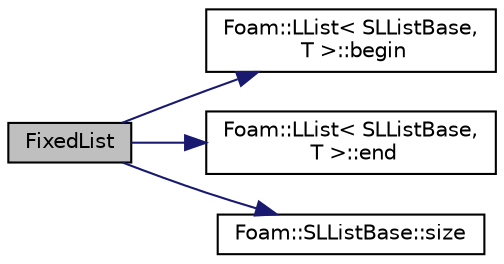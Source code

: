 digraph "FixedList"
{
  bgcolor="transparent";
  edge [fontname="Helvetica",fontsize="10",labelfontname="Helvetica",labelfontsize="10"];
  node [fontname="Helvetica",fontsize="10",shape=record];
  rankdir="LR";
  Node1 [label="FixedList",height=0.2,width=0.4,color="black", fillcolor="grey75", style="filled", fontcolor="black"];
  Node1 -> Node2 [color="midnightblue",fontsize="10",style="solid",fontname="Helvetica"];
  Node2 [label="Foam::LList\< SLListBase,\l T \>::begin",height=0.2,width=0.4,color="black",URL="$a01394.html#ad69bd11391be1a1dba5c8202259664f8"];
  Node1 -> Node3 [color="midnightblue",fontsize="10",style="solid",fontname="Helvetica"];
  Node3 [label="Foam::LList\< SLListBase,\l T \>::end",height=0.2,width=0.4,color="black",URL="$a01394.html#a8c02327283a4fc936eae31f08ff9ff02"];
  Node1 -> Node4 [color="midnightblue",fontsize="10",style="solid",fontname="Helvetica"];
  Node4 [label="Foam::SLListBase::size",height=0.2,width=0.4,color="black",URL="$a02400.html#a723361dc2020160f5492e8fe2d09fa44",tooltip="Return number of elements in list. "];
}
